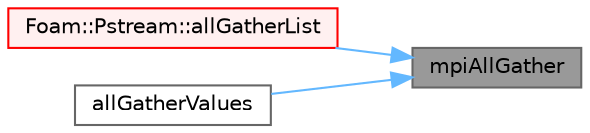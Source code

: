 digraph "mpiAllGather"
{
 // LATEX_PDF_SIZE
  bgcolor="transparent";
  edge [fontname=Helvetica,fontsize=10,labelfontname=Helvetica,labelfontsize=10];
  node [fontname=Helvetica,fontsize=10,shape=box,height=0.2,width=0.4];
  rankdir="RL";
  Node1 [id="Node000001",label="mpiAllGather",height=0.2,width=0.4,color="gray40", fillcolor="grey60", style="filled", fontcolor="black",tooltip="Gather/scatter identically-sized char data."];
  Node1 -> Node2 [id="edge1_Node000001_Node000002",dir="back",color="steelblue1",style="solid",tooltip=" "];
  Node2 [id="Node000002",label="Foam::Pstream::allGatherList",height=0.2,width=0.4,color="red", fillcolor="#FFF0F0", style="filled",URL="$classFoam_1_1Pstream.html#ae922e15e1dd57e59fa36902268807c78",tooltip=" "];
  Node1 -> Node29 [id="edge2_Node000001_Node000029",dir="back",color="steelblue1",style="solid",tooltip=" "];
  Node29 [id="Node000029",label="allGatherValues",height=0.2,width=0.4,color="grey40", fillcolor="white", style="filled",URL="$classFoam_1_1UPstream.html#a78c9fe3a5af0cfdd4adc7f15390b41aa",tooltip=" "];
}
